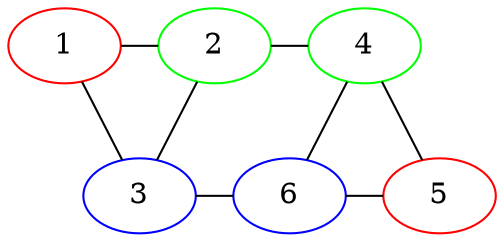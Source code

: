 graph g{
1 [color=red];
2 [color=green];
3 [color=blue];
4 [color=green];
5 [color=red];
6 [color=blue];
 {rank = same; 1 2 4} 
 {rank = same; 3 6 5} 
1 -- 2;
1 -- 3;
2 -- 4;
2 -- 3;
3 -- 6;
4 -- 5;
4 -- 6;
6 -- 5;
}
